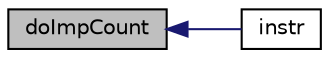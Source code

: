 digraph G
{
  edge [fontname="Helvetica",fontsize="10",labelfontname="Helvetica",labelfontsize="10"];
  node [fontname="Helvetica",fontsize="10",shape=record];
  rankdir=LR;
  Node1 [label="doImpCount",height=0.2,width=0.4,color="black", fillcolor="grey75", style="filled" fontcolor="black"];
  Node1 -> Node2 [dir=back,color="midnightblue",fontsize="10",style="solid",fontname="Helvetica"];
  Node2 [label="instr",height=0.2,width=0.4,color="black", fillcolor="white", style="filled",URL="$uop__gen_8cpp.html#adb2db14a73cb9e821f3b42ee61403c82"];
}
